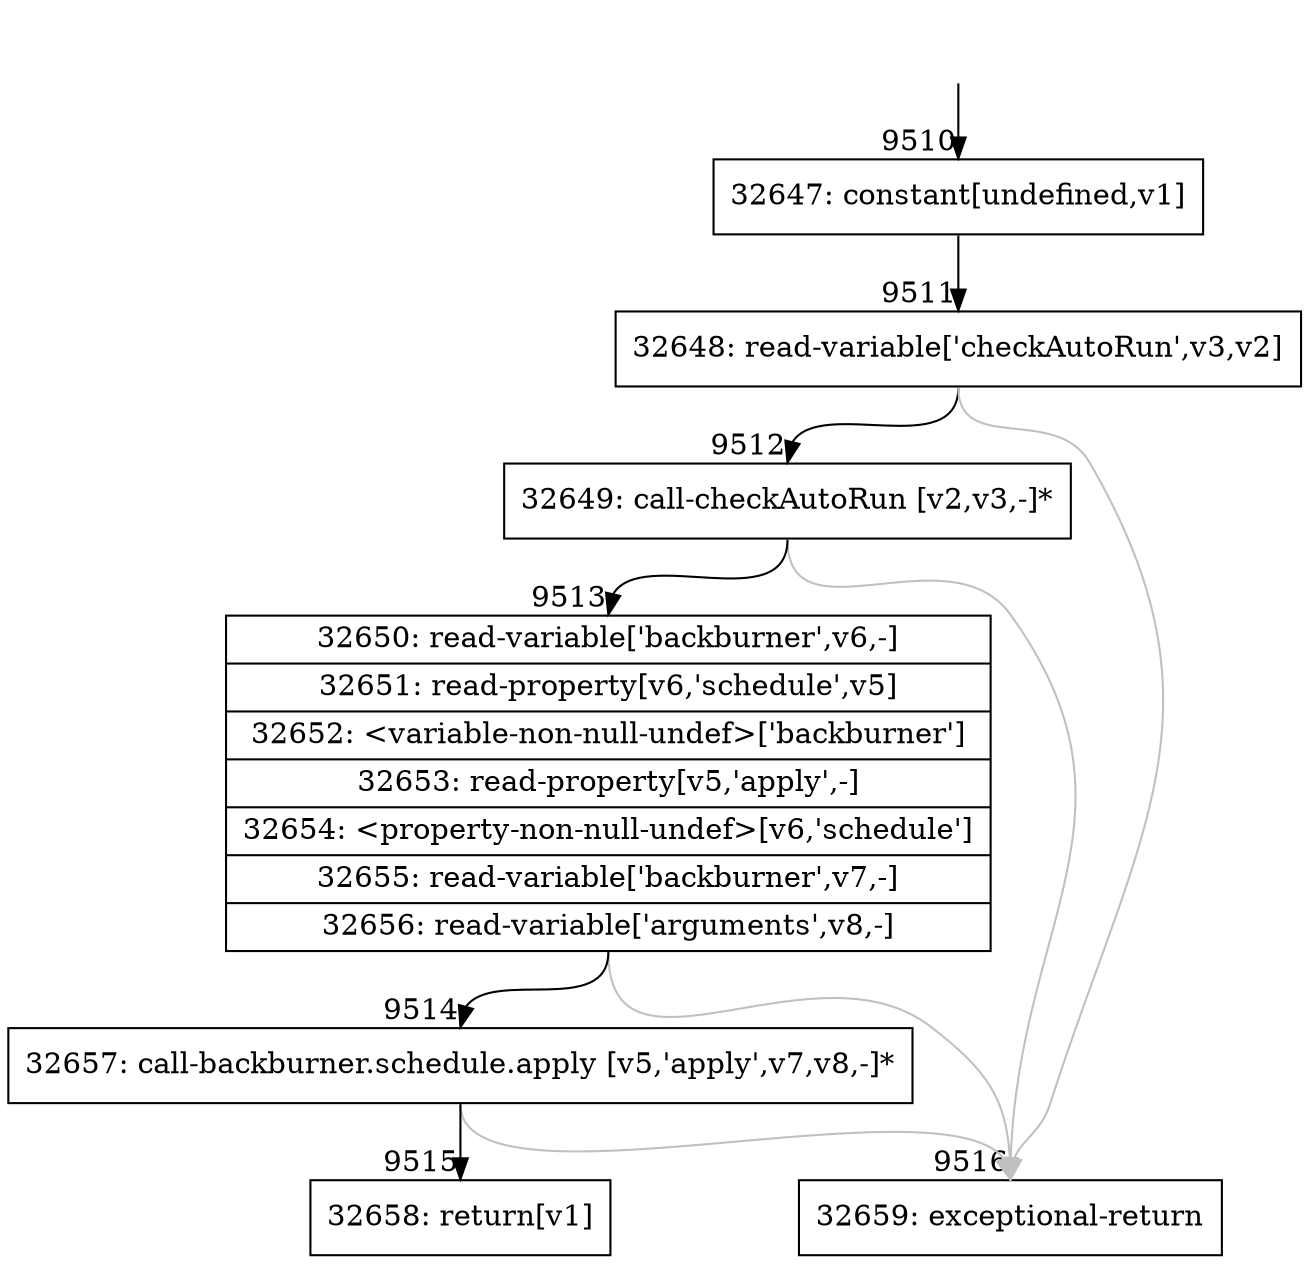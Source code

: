 digraph {
rankdir="TD"
BB_entry799[shape=none,label=""];
BB_entry799 -> BB9510 [tailport=s, headport=n, headlabel="    9510"]
BB9510 [shape=record label="{32647: constant[undefined,v1]}" ] 
BB9510 -> BB9511 [tailport=s, headport=n, headlabel="      9511"]
BB9511 [shape=record label="{32648: read-variable['checkAutoRun',v3,v2]}" ] 
BB9511 -> BB9512 [tailport=s, headport=n, headlabel="      9512"]
BB9511 -> BB9516 [tailport=s, headport=n, color=gray, headlabel="      9516"]
BB9512 [shape=record label="{32649: call-checkAutoRun [v2,v3,-]*}" ] 
BB9512 -> BB9513 [tailport=s, headport=n, headlabel="      9513"]
BB9512 -> BB9516 [tailport=s, headport=n, color=gray]
BB9513 [shape=record label="{32650: read-variable['backburner',v6,-]|32651: read-property[v6,'schedule',v5]|32652: \<variable-non-null-undef\>['backburner']|32653: read-property[v5,'apply',-]|32654: \<property-non-null-undef\>[v6,'schedule']|32655: read-variable['backburner',v7,-]|32656: read-variable['arguments',v8,-]}" ] 
BB9513 -> BB9514 [tailport=s, headport=n, headlabel="      9514"]
BB9513 -> BB9516 [tailport=s, headport=n, color=gray]
BB9514 [shape=record label="{32657: call-backburner.schedule.apply [v5,'apply',v7,v8,-]*}" ] 
BB9514 -> BB9515 [tailport=s, headport=n, headlabel="      9515"]
BB9514 -> BB9516 [tailport=s, headport=n, color=gray]
BB9515 [shape=record label="{32658: return[v1]}" ] 
BB9516 [shape=record label="{32659: exceptional-return}" ] 
//#$~ 16923
}

